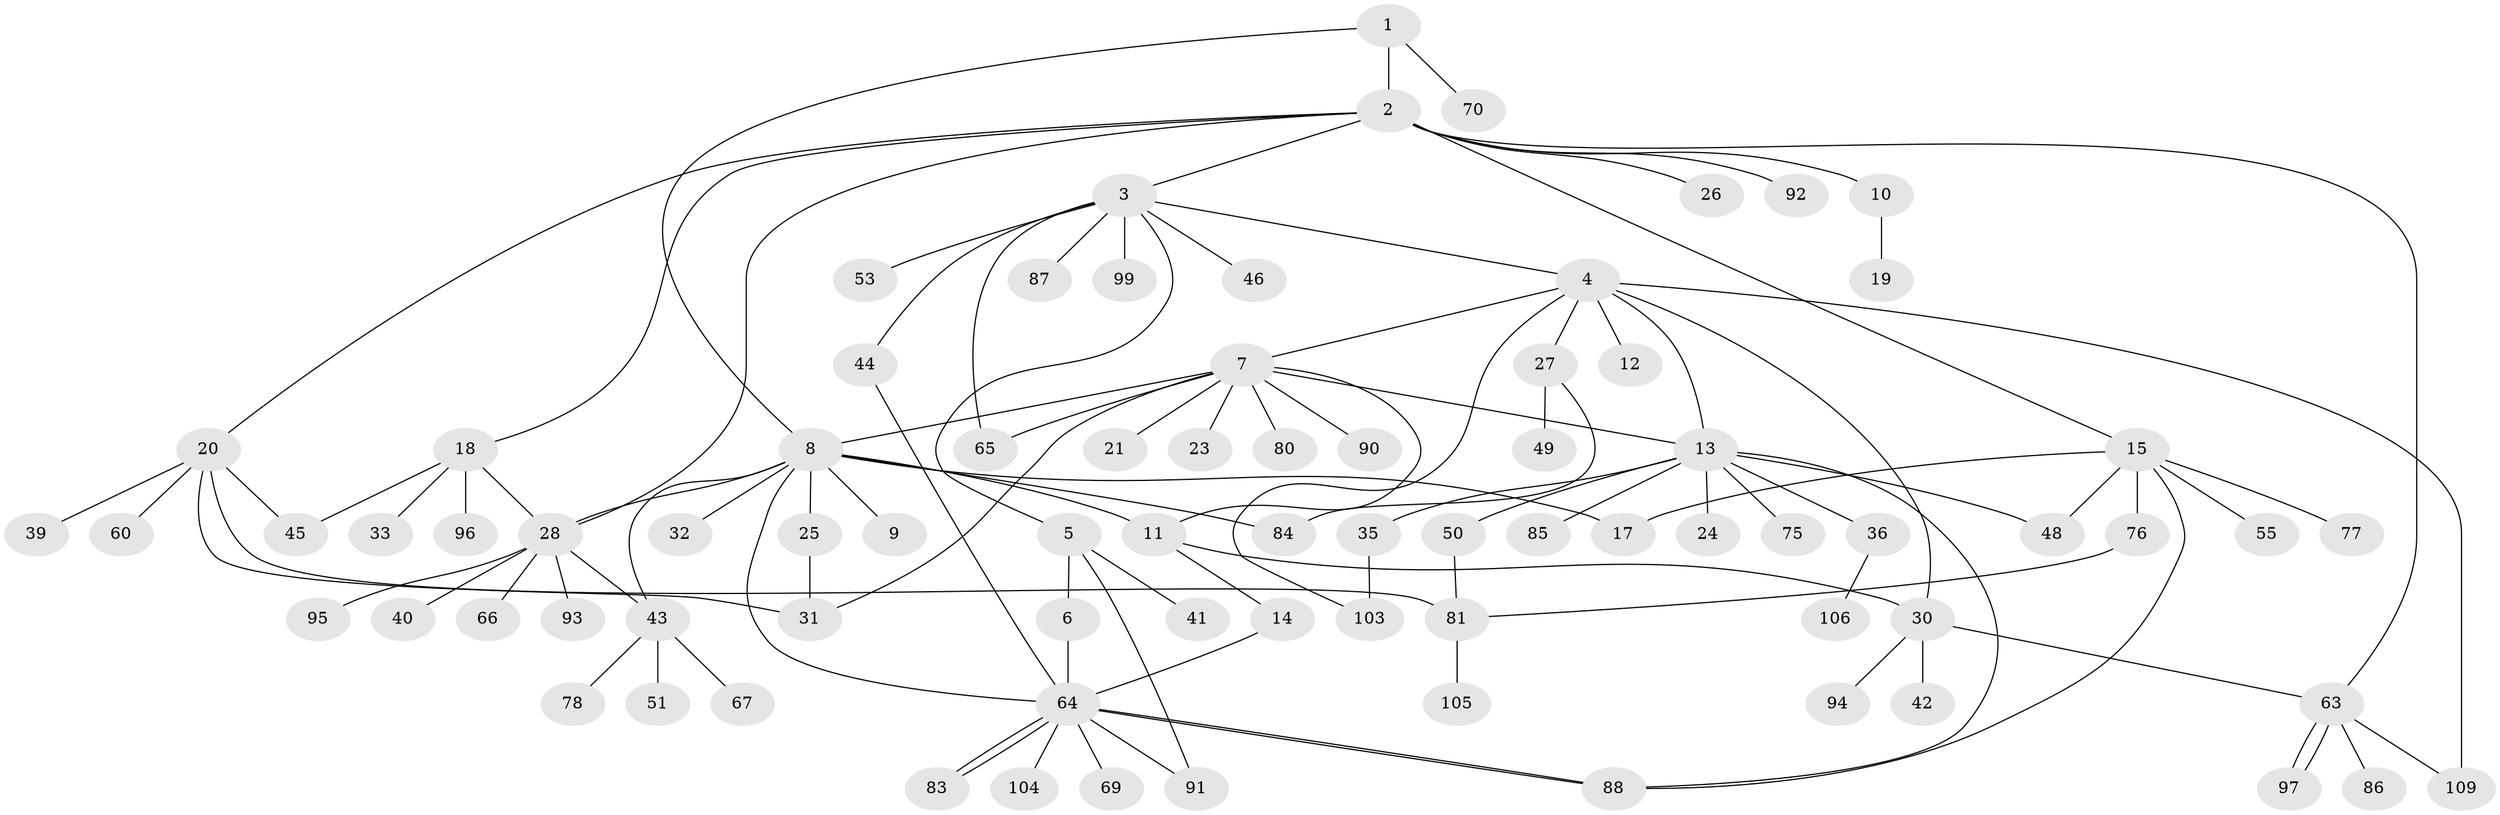 // Generated by graph-tools (version 1.1) at 2025/51/02/27/25 19:51:59]
// undirected, 80 vertices, 107 edges
graph export_dot {
graph [start="1"]
  node [color=gray90,style=filled];
  1 [super="+59"];
  2 [super="+100"];
  3 [super="+58"];
  4 [super="+47"];
  5 [super="+38"];
  6;
  7 [super="+16"];
  8 [super="+108"];
  9 [super="+98"];
  10 [super="+72"];
  11 [super="+107"];
  12;
  13 [super="+34"];
  14 [super="+74"];
  15 [super="+22"];
  17 [super="+37"];
  18;
  19;
  20 [super="+29"];
  21;
  23 [super="+52"];
  24;
  25;
  26 [super="+54"];
  27 [super="+71"];
  28 [super="+73"];
  30 [super="+62"];
  31 [super="+82"];
  32;
  33;
  35;
  36;
  39;
  40;
  41;
  42 [super="+56"];
  43 [super="+61"];
  44;
  45;
  46;
  48 [super="+57"];
  49;
  50 [super="+79"];
  51;
  53;
  55;
  60;
  63 [super="+68"];
  64 [super="+89"];
  65;
  66;
  67;
  69;
  70;
  75;
  76;
  77;
  78;
  80;
  81 [super="+101"];
  83;
  84;
  85;
  86;
  87;
  88 [super="+102"];
  90;
  91;
  92;
  93;
  94;
  95;
  96;
  97;
  99;
  103;
  104;
  105;
  106;
  109;
  1 -- 2;
  1 -- 8;
  1 -- 70;
  2 -- 3;
  2 -- 10;
  2 -- 15;
  2 -- 18;
  2 -- 20;
  2 -- 26;
  2 -- 28;
  2 -- 63;
  2 -- 92;
  3 -- 4;
  3 -- 5;
  3 -- 44;
  3 -- 46;
  3 -- 53;
  3 -- 65;
  3 -- 87;
  3 -- 99;
  4 -- 7;
  4 -- 12;
  4 -- 13;
  4 -- 27;
  4 -- 30;
  4 -- 109;
  4 -- 103;
  5 -- 6;
  5 -- 41;
  5 -- 91;
  6 -- 64;
  7 -- 8;
  7 -- 13;
  7 -- 21;
  7 -- 23;
  7 -- 65;
  7 -- 80;
  7 -- 90;
  7 -- 11;
  7 -- 31;
  8 -- 9;
  8 -- 11;
  8 -- 17;
  8 -- 25;
  8 -- 32;
  8 -- 43;
  8 -- 64;
  8 -- 84;
  8 -- 28;
  10 -- 19;
  11 -- 14;
  11 -- 30;
  13 -- 24;
  13 -- 35;
  13 -- 36;
  13 -- 75;
  13 -- 48;
  13 -- 50;
  13 -- 85;
  13 -- 88;
  14 -- 64;
  15 -- 55;
  15 -- 17;
  15 -- 88;
  15 -- 76;
  15 -- 77;
  15 -- 48;
  18 -- 28;
  18 -- 33;
  18 -- 45;
  18 -- 96;
  20 -- 31;
  20 -- 39;
  20 -- 60;
  20 -- 45;
  20 -- 81;
  25 -- 31;
  27 -- 49;
  27 -- 84;
  28 -- 40;
  28 -- 43;
  28 -- 66;
  28 -- 93;
  28 -- 95;
  30 -- 42;
  30 -- 63;
  30 -- 94;
  35 -- 103;
  36 -- 106;
  43 -- 51;
  43 -- 67;
  43 -- 78;
  44 -- 64;
  50 -- 81;
  63 -- 86;
  63 -- 97;
  63 -- 97;
  63 -- 109;
  64 -- 69;
  64 -- 83;
  64 -- 83;
  64 -- 88;
  64 -- 88;
  64 -- 91;
  64 -- 104;
  76 -- 81;
  81 -- 105;
}
